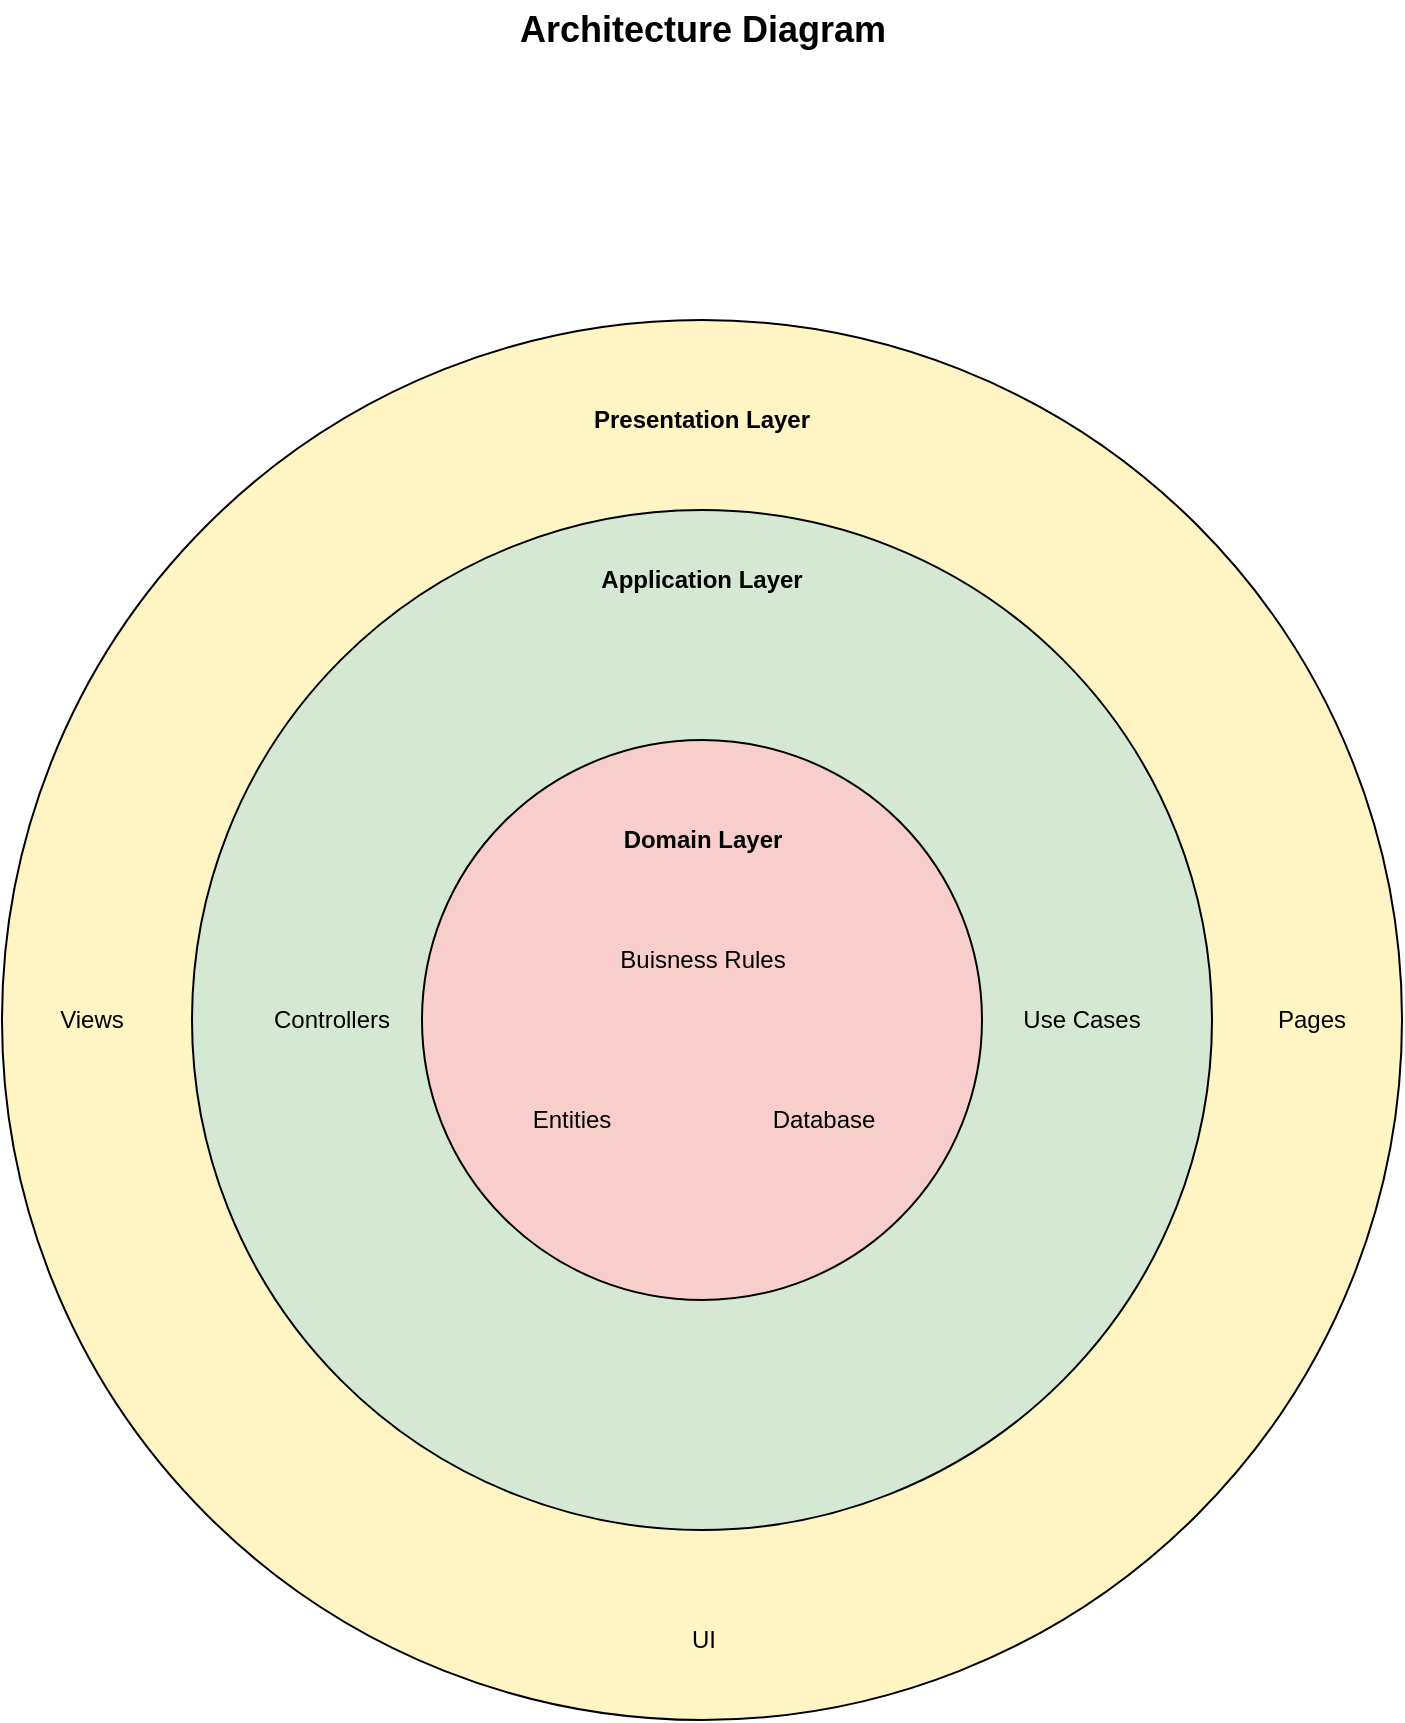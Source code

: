 <mxfile version="20.6.2" type="device"><diagram id="vP0yImAc4aLSowfEppzo" name="Page-1"><mxGraphModel dx="1435" dy="807" grid="1" gridSize="10" guides="1" tooltips="1" connect="1" arrows="1" fold="1" page="1" pageScale="1" pageWidth="850" pageHeight="1100" math="0" shadow="0"><root><mxCell id="0"/><mxCell id="1" parent="0"/><mxCell id="7Qw6f3leuXV4VbLNaMg0-1" value="" style="ellipse;whiteSpace=wrap;html=1;aspect=fixed;fillColor=#FFF4C3;" vertex="1" parent="1"><mxGeometry x="75" y="220" width="700" height="700" as="geometry"/></mxCell><mxCell id="7Qw6f3leuXV4VbLNaMg0-2" value="&lt;b&gt;Presentation Layer&lt;/b&gt;" style="text;html=1;strokeColor=none;fillColor=none;align=center;verticalAlign=middle;whiteSpace=wrap;rounded=0;" vertex="1" parent="1"><mxGeometry x="345" y="255" width="160" height="30" as="geometry"/></mxCell><mxCell id="7Qw6f3leuXV4VbLNaMg0-3" value="Views" style="text;html=1;strokeColor=none;fillColor=none;align=center;verticalAlign=middle;whiteSpace=wrap;rounded=0;" vertex="1" parent="1"><mxGeometry x="90" y="555" width="60" height="30" as="geometry"/></mxCell><mxCell id="7Qw6f3leuXV4VbLNaMg0-4" value="Pages" style="text;html=1;strokeColor=none;fillColor=none;align=center;verticalAlign=middle;whiteSpace=wrap;rounded=0;" vertex="1" parent="1"><mxGeometry x="700" y="555" width="60" height="30" as="geometry"/></mxCell><mxCell id="7Qw6f3leuXV4VbLNaMg0-5" value="" style="ellipse;whiteSpace=wrap;html=1;aspect=fixed;fillColor=#D5E8D4;" vertex="1" parent="1"><mxGeometry x="170" y="315" width="510" height="510" as="geometry"/></mxCell><mxCell id="7Qw6f3leuXV4VbLNaMg0-6" value="Application Layer" style="text;html=1;strokeColor=none;fillColor=none;align=center;verticalAlign=middle;whiteSpace=wrap;rounded=0;fontStyle=1" vertex="1" parent="1"><mxGeometry x="369" y="335" width="112" height="30" as="geometry"/></mxCell><mxCell id="7Qw6f3leuXV4VbLNaMg0-7" value="" style="ellipse;whiteSpace=wrap;html=1;aspect=fixed;fillColor=#F8CECC;" vertex="1" parent="1"><mxGeometry x="285" y="430" width="280" height="280" as="geometry"/></mxCell><mxCell id="7Qw6f3leuXV4VbLNaMg0-8" value="Controllers" style="text;html=1;strokeColor=none;fillColor=none;align=center;verticalAlign=middle;whiteSpace=wrap;rounded=0;" vertex="1" parent="1"><mxGeometry x="210" y="555" width="60" height="30" as="geometry"/></mxCell><mxCell id="7Qw6f3leuXV4VbLNaMg0-9" value="Use Cases" style="text;html=1;strokeColor=none;fillColor=none;align=center;verticalAlign=middle;whiteSpace=wrap;rounded=0;" vertex="1" parent="1"><mxGeometry x="580" y="555" width="70" height="30" as="geometry"/></mxCell><mxCell id="7Qw6f3leuXV4VbLNaMg0-10" value="&lt;b&gt;Domain Layer&lt;/b&gt;" style="text;html=1;strokeColor=none;fillColor=none;align=center;verticalAlign=middle;whiteSpace=wrap;rounded=0;" vertex="1" parent="1"><mxGeometry x="378" y="465" width="95" height="30" as="geometry"/></mxCell><mxCell id="7Qw6f3leuXV4VbLNaMg0-11" value="Database" style="text;html=1;strokeColor=none;fillColor=none;align=center;verticalAlign=middle;whiteSpace=wrap;rounded=0;" vertex="1" parent="1"><mxGeometry x="456" y="605" width="60" height="30" as="geometry"/></mxCell><mxCell id="7Qw6f3leuXV4VbLNaMg0-12" value="Entities" style="text;html=1;strokeColor=none;fillColor=none;align=center;verticalAlign=middle;whiteSpace=wrap;rounded=0;" vertex="1" parent="1"><mxGeometry x="330" y="605" width="60" height="30" as="geometry"/></mxCell><mxCell id="7Qw6f3leuXV4VbLNaMg0-14" value="UI" style="text;html=1;strokeColor=none;fillColor=none;align=center;verticalAlign=middle;whiteSpace=wrap;rounded=0;" vertex="1" parent="1"><mxGeometry x="396" y="865" width="60" height="30" as="geometry"/></mxCell><mxCell id="7Qw6f3leuXV4VbLNaMg0-15" value="Buisness Rules" style="text;html=1;strokeColor=none;fillColor=none;align=center;verticalAlign=middle;whiteSpace=wrap;rounded=0;" vertex="1" parent="1"><mxGeometry x="383" y="525" width="85" height="30" as="geometry"/></mxCell><mxCell id="7Qw6f3leuXV4VbLNaMg0-16" value="&lt;font style=&quot;font-size: 18px;&quot;&gt;Architecture Diagram&lt;/font&gt;" style="text;html=1;strokeColor=none;fillColor=none;align=center;verticalAlign=middle;whiteSpace=wrap;rounded=0;fontStyle=1" vertex="1" parent="1"><mxGeometry x="323" y="60" width="205" height="30" as="geometry"/></mxCell></root></mxGraphModel></diagram></mxfile>
